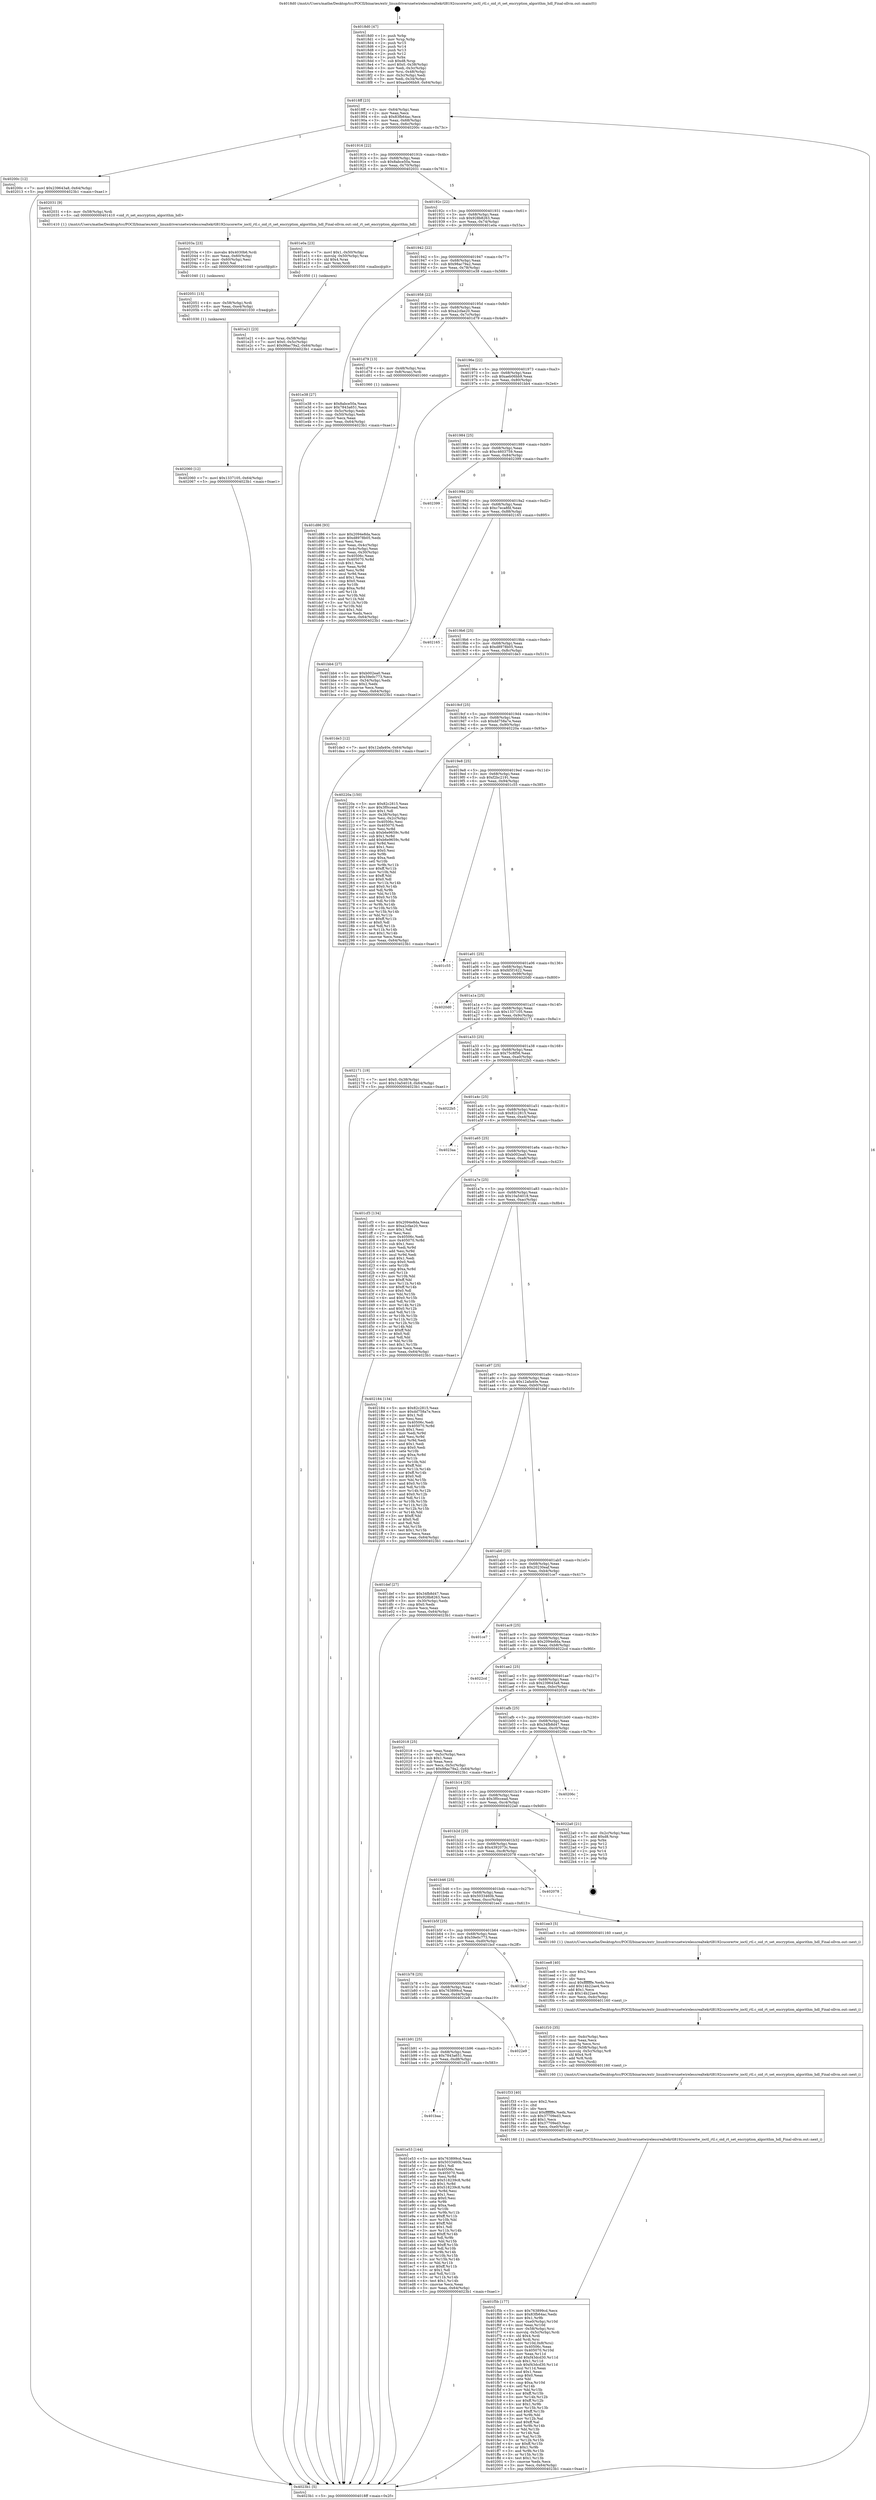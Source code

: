 digraph "0x4018d0" {
  label = "0x4018d0 (/mnt/c/Users/mathe/Desktop/tcc/POCII/binaries/extr_linuxdriversnetwirelessrealtekrtl8192cucorertw_ioctl_rtl.c_oid_rt_set_encryption_algorithm_hdl_Final-ollvm.out::main(0))"
  labelloc = "t"
  node[shape=record]

  Entry [label="",width=0.3,height=0.3,shape=circle,fillcolor=black,style=filled]
  "0x4018ff" [label="{
     0x4018ff [23]\l
     | [instrs]\l
     &nbsp;&nbsp;0x4018ff \<+3\>: mov -0x64(%rbp),%eax\l
     &nbsp;&nbsp;0x401902 \<+2\>: mov %eax,%ecx\l
     &nbsp;&nbsp;0x401904 \<+6\>: sub $0x83fb64ac,%ecx\l
     &nbsp;&nbsp;0x40190a \<+3\>: mov %eax,-0x68(%rbp)\l
     &nbsp;&nbsp;0x40190d \<+3\>: mov %ecx,-0x6c(%rbp)\l
     &nbsp;&nbsp;0x401910 \<+6\>: je 000000000040200c \<main+0x73c\>\l
  }"]
  "0x40200c" [label="{
     0x40200c [12]\l
     | [instrs]\l
     &nbsp;&nbsp;0x40200c \<+7\>: movl $0x239643a8,-0x64(%rbp)\l
     &nbsp;&nbsp;0x402013 \<+5\>: jmp 00000000004023b1 \<main+0xae1\>\l
  }"]
  "0x401916" [label="{
     0x401916 [22]\l
     | [instrs]\l
     &nbsp;&nbsp;0x401916 \<+5\>: jmp 000000000040191b \<main+0x4b\>\l
     &nbsp;&nbsp;0x40191b \<+3\>: mov -0x68(%rbp),%eax\l
     &nbsp;&nbsp;0x40191e \<+5\>: sub $0x8abce50a,%eax\l
     &nbsp;&nbsp;0x401923 \<+3\>: mov %eax,-0x70(%rbp)\l
     &nbsp;&nbsp;0x401926 \<+6\>: je 0000000000402031 \<main+0x761\>\l
  }"]
  Exit [label="",width=0.3,height=0.3,shape=circle,fillcolor=black,style=filled,peripheries=2]
  "0x402031" [label="{
     0x402031 [9]\l
     | [instrs]\l
     &nbsp;&nbsp;0x402031 \<+4\>: mov -0x58(%rbp),%rdi\l
     &nbsp;&nbsp;0x402035 \<+5\>: call 0000000000401410 \<oid_rt_set_encryption_algorithm_hdl\>\l
     | [calls]\l
     &nbsp;&nbsp;0x401410 \{1\} (/mnt/c/Users/mathe/Desktop/tcc/POCII/binaries/extr_linuxdriversnetwirelessrealtekrtl8192cucorertw_ioctl_rtl.c_oid_rt_set_encryption_algorithm_hdl_Final-ollvm.out::oid_rt_set_encryption_algorithm_hdl)\l
  }"]
  "0x40192c" [label="{
     0x40192c [22]\l
     | [instrs]\l
     &nbsp;&nbsp;0x40192c \<+5\>: jmp 0000000000401931 \<main+0x61\>\l
     &nbsp;&nbsp;0x401931 \<+3\>: mov -0x68(%rbp),%eax\l
     &nbsp;&nbsp;0x401934 \<+5\>: sub $0x928b8263,%eax\l
     &nbsp;&nbsp;0x401939 \<+3\>: mov %eax,-0x74(%rbp)\l
     &nbsp;&nbsp;0x40193c \<+6\>: je 0000000000401e0a \<main+0x53a\>\l
  }"]
  "0x402060" [label="{
     0x402060 [12]\l
     | [instrs]\l
     &nbsp;&nbsp;0x402060 \<+7\>: movl $0x1337105,-0x64(%rbp)\l
     &nbsp;&nbsp;0x402067 \<+5\>: jmp 00000000004023b1 \<main+0xae1\>\l
  }"]
  "0x401e0a" [label="{
     0x401e0a [23]\l
     | [instrs]\l
     &nbsp;&nbsp;0x401e0a \<+7\>: movl $0x1,-0x50(%rbp)\l
     &nbsp;&nbsp;0x401e11 \<+4\>: movslq -0x50(%rbp),%rax\l
     &nbsp;&nbsp;0x401e15 \<+4\>: shl $0x4,%rax\l
     &nbsp;&nbsp;0x401e19 \<+3\>: mov %rax,%rdi\l
     &nbsp;&nbsp;0x401e1c \<+5\>: call 0000000000401050 \<malloc@plt\>\l
     | [calls]\l
     &nbsp;&nbsp;0x401050 \{1\} (unknown)\l
  }"]
  "0x401942" [label="{
     0x401942 [22]\l
     | [instrs]\l
     &nbsp;&nbsp;0x401942 \<+5\>: jmp 0000000000401947 \<main+0x77\>\l
     &nbsp;&nbsp;0x401947 \<+3\>: mov -0x68(%rbp),%eax\l
     &nbsp;&nbsp;0x40194a \<+5\>: sub $0x98ac79a2,%eax\l
     &nbsp;&nbsp;0x40194f \<+3\>: mov %eax,-0x78(%rbp)\l
     &nbsp;&nbsp;0x401952 \<+6\>: je 0000000000401e38 \<main+0x568\>\l
  }"]
  "0x402051" [label="{
     0x402051 [15]\l
     | [instrs]\l
     &nbsp;&nbsp;0x402051 \<+4\>: mov -0x58(%rbp),%rdi\l
     &nbsp;&nbsp;0x402055 \<+6\>: mov %eax,-0xe4(%rbp)\l
     &nbsp;&nbsp;0x40205b \<+5\>: call 0000000000401030 \<free@plt\>\l
     | [calls]\l
     &nbsp;&nbsp;0x401030 \{1\} (unknown)\l
  }"]
  "0x401e38" [label="{
     0x401e38 [27]\l
     | [instrs]\l
     &nbsp;&nbsp;0x401e38 \<+5\>: mov $0x8abce50a,%eax\l
     &nbsp;&nbsp;0x401e3d \<+5\>: mov $0x7843a651,%ecx\l
     &nbsp;&nbsp;0x401e42 \<+3\>: mov -0x5c(%rbp),%edx\l
     &nbsp;&nbsp;0x401e45 \<+3\>: cmp -0x50(%rbp),%edx\l
     &nbsp;&nbsp;0x401e48 \<+3\>: cmovl %ecx,%eax\l
     &nbsp;&nbsp;0x401e4b \<+3\>: mov %eax,-0x64(%rbp)\l
     &nbsp;&nbsp;0x401e4e \<+5\>: jmp 00000000004023b1 \<main+0xae1\>\l
  }"]
  "0x401958" [label="{
     0x401958 [22]\l
     | [instrs]\l
     &nbsp;&nbsp;0x401958 \<+5\>: jmp 000000000040195d \<main+0x8d\>\l
     &nbsp;&nbsp;0x40195d \<+3\>: mov -0x68(%rbp),%eax\l
     &nbsp;&nbsp;0x401960 \<+5\>: sub $0xa2cfae20,%eax\l
     &nbsp;&nbsp;0x401965 \<+3\>: mov %eax,-0x7c(%rbp)\l
     &nbsp;&nbsp;0x401968 \<+6\>: je 0000000000401d79 \<main+0x4a9\>\l
  }"]
  "0x40203a" [label="{
     0x40203a [23]\l
     | [instrs]\l
     &nbsp;&nbsp;0x40203a \<+10\>: movabs $0x4030b6,%rdi\l
     &nbsp;&nbsp;0x402044 \<+3\>: mov %eax,-0x60(%rbp)\l
     &nbsp;&nbsp;0x402047 \<+3\>: mov -0x60(%rbp),%esi\l
     &nbsp;&nbsp;0x40204a \<+2\>: mov $0x0,%al\l
     &nbsp;&nbsp;0x40204c \<+5\>: call 0000000000401040 \<printf@plt\>\l
     | [calls]\l
     &nbsp;&nbsp;0x401040 \{1\} (unknown)\l
  }"]
  "0x401d79" [label="{
     0x401d79 [13]\l
     | [instrs]\l
     &nbsp;&nbsp;0x401d79 \<+4\>: mov -0x48(%rbp),%rax\l
     &nbsp;&nbsp;0x401d7d \<+4\>: mov 0x8(%rax),%rdi\l
     &nbsp;&nbsp;0x401d81 \<+5\>: call 0000000000401060 \<atoi@plt\>\l
     | [calls]\l
     &nbsp;&nbsp;0x401060 \{1\} (unknown)\l
  }"]
  "0x40196e" [label="{
     0x40196e [22]\l
     | [instrs]\l
     &nbsp;&nbsp;0x40196e \<+5\>: jmp 0000000000401973 \<main+0xa3\>\l
     &nbsp;&nbsp;0x401973 \<+3\>: mov -0x68(%rbp),%eax\l
     &nbsp;&nbsp;0x401976 \<+5\>: sub $0xaeb06bb9,%eax\l
     &nbsp;&nbsp;0x40197b \<+3\>: mov %eax,-0x80(%rbp)\l
     &nbsp;&nbsp;0x40197e \<+6\>: je 0000000000401bb4 \<main+0x2e4\>\l
  }"]
  "0x401f5b" [label="{
     0x401f5b [177]\l
     | [instrs]\l
     &nbsp;&nbsp;0x401f5b \<+5\>: mov $0x763899cd,%ecx\l
     &nbsp;&nbsp;0x401f60 \<+5\>: mov $0x83fb64ac,%edx\l
     &nbsp;&nbsp;0x401f65 \<+3\>: mov $0x1,%r9b\l
     &nbsp;&nbsp;0x401f68 \<+7\>: mov -0xe0(%rbp),%r10d\l
     &nbsp;&nbsp;0x401f6f \<+4\>: imul %eax,%r10d\l
     &nbsp;&nbsp;0x401f73 \<+4\>: mov -0x58(%rbp),%rsi\l
     &nbsp;&nbsp;0x401f77 \<+4\>: movslq -0x5c(%rbp),%rdi\l
     &nbsp;&nbsp;0x401f7b \<+4\>: shl $0x4,%rdi\l
     &nbsp;&nbsp;0x401f7f \<+3\>: add %rdi,%rsi\l
     &nbsp;&nbsp;0x401f82 \<+4\>: mov %r10d,0x8(%rsi)\l
     &nbsp;&nbsp;0x401f86 \<+7\>: mov 0x40506c,%eax\l
     &nbsp;&nbsp;0x401f8d \<+8\>: mov 0x405070,%r10d\l
     &nbsp;&nbsp;0x401f95 \<+3\>: mov %eax,%r11d\l
     &nbsp;&nbsp;0x401f98 \<+7\>: add $0xf43dcd30,%r11d\l
     &nbsp;&nbsp;0x401f9f \<+4\>: sub $0x1,%r11d\l
     &nbsp;&nbsp;0x401fa3 \<+7\>: sub $0xf43dcd30,%r11d\l
     &nbsp;&nbsp;0x401faa \<+4\>: imul %r11d,%eax\l
     &nbsp;&nbsp;0x401fae \<+3\>: and $0x1,%eax\l
     &nbsp;&nbsp;0x401fb1 \<+3\>: cmp $0x0,%eax\l
     &nbsp;&nbsp;0x401fb4 \<+3\>: sete %bl\l
     &nbsp;&nbsp;0x401fb7 \<+4\>: cmp $0xa,%r10d\l
     &nbsp;&nbsp;0x401fbb \<+4\>: setl %r14b\l
     &nbsp;&nbsp;0x401fbf \<+3\>: mov %bl,%r15b\l
     &nbsp;&nbsp;0x401fc2 \<+4\>: xor $0xff,%r15b\l
     &nbsp;&nbsp;0x401fc6 \<+3\>: mov %r14b,%r12b\l
     &nbsp;&nbsp;0x401fc9 \<+4\>: xor $0xff,%r12b\l
     &nbsp;&nbsp;0x401fcd \<+4\>: xor $0x1,%r9b\l
     &nbsp;&nbsp;0x401fd1 \<+3\>: mov %r15b,%r13b\l
     &nbsp;&nbsp;0x401fd4 \<+4\>: and $0xff,%r13b\l
     &nbsp;&nbsp;0x401fd8 \<+3\>: and %r9b,%bl\l
     &nbsp;&nbsp;0x401fdb \<+3\>: mov %r12b,%al\l
     &nbsp;&nbsp;0x401fde \<+2\>: and $0xff,%al\l
     &nbsp;&nbsp;0x401fe0 \<+3\>: and %r9b,%r14b\l
     &nbsp;&nbsp;0x401fe3 \<+3\>: or %bl,%r13b\l
     &nbsp;&nbsp;0x401fe6 \<+3\>: or %r14b,%al\l
     &nbsp;&nbsp;0x401fe9 \<+3\>: xor %al,%r13b\l
     &nbsp;&nbsp;0x401fec \<+3\>: or %r12b,%r15b\l
     &nbsp;&nbsp;0x401fef \<+4\>: xor $0xff,%r15b\l
     &nbsp;&nbsp;0x401ff3 \<+4\>: or $0x1,%r9b\l
     &nbsp;&nbsp;0x401ff7 \<+3\>: and %r9b,%r15b\l
     &nbsp;&nbsp;0x401ffa \<+3\>: or %r15b,%r13b\l
     &nbsp;&nbsp;0x401ffd \<+4\>: test $0x1,%r13b\l
     &nbsp;&nbsp;0x402001 \<+3\>: cmovne %edx,%ecx\l
     &nbsp;&nbsp;0x402004 \<+3\>: mov %ecx,-0x64(%rbp)\l
     &nbsp;&nbsp;0x402007 \<+5\>: jmp 00000000004023b1 \<main+0xae1\>\l
  }"]
  "0x401bb4" [label="{
     0x401bb4 [27]\l
     | [instrs]\l
     &nbsp;&nbsp;0x401bb4 \<+5\>: mov $0xb002ea0,%eax\l
     &nbsp;&nbsp;0x401bb9 \<+5\>: mov $0x59e0c773,%ecx\l
     &nbsp;&nbsp;0x401bbe \<+3\>: mov -0x34(%rbp),%edx\l
     &nbsp;&nbsp;0x401bc1 \<+3\>: cmp $0x2,%edx\l
     &nbsp;&nbsp;0x401bc4 \<+3\>: cmovne %ecx,%eax\l
     &nbsp;&nbsp;0x401bc7 \<+3\>: mov %eax,-0x64(%rbp)\l
     &nbsp;&nbsp;0x401bca \<+5\>: jmp 00000000004023b1 \<main+0xae1\>\l
  }"]
  "0x401984" [label="{
     0x401984 [25]\l
     | [instrs]\l
     &nbsp;&nbsp;0x401984 \<+5\>: jmp 0000000000401989 \<main+0xb9\>\l
     &nbsp;&nbsp;0x401989 \<+3\>: mov -0x68(%rbp),%eax\l
     &nbsp;&nbsp;0x40198c \<+5\>: sub $0xc4603759,%eax\l
     &nbsp;&nbsp;0x401991 \<+6\>: mov %eax,-0x84(%rbp)\l
     &nbsp;&nbsp;0x401997 \<+6\>: je 0000000000402399 \<main+0xac9\>\l
  }"]
  "0x4023b1" [label="{
     0x4023b1 [5]\l
     | [instrs]\l
     &nbsp;&nbsp;0x4023b1 \<+5\>: jmp 00000000004018ff \<main+0x2f\>\l
  }"]
  "0x4018d0" [label="{
     0x4018d0 [47]\l
     | [instrs]\l
     &nbsp;&nbsp;0x4018d0 \<+1\>: push %rbp\l
     &nbsp;&nbsp;0x4018d1 \<+3\>: mov %rsp,%rbp\l
     &nbsp;&nbsp;0x4018d4 \<+2\>: push %r15\l
     &nbsp;&nbsp;0x4018d6 \<+2\>: push %r14\l
     &nbsp;&nbsp;0x4018d8 \<+2\>: push %r13\l
     &nbsp;&nbsp;0x4018da \<+2\>: push %r12\l
     &nbsp;&nbsp;0x4018dc \<+1\>: push %rbx\l
     &nbsp;&nbsp;0x4018dd \<+7\>: sub $0xd8,%rsp\l
     &nbsp;&nbsp;0x4018e4 \<+7\>: movl $0x0,-0x38(%rbp)\l
     &nbsp;&nbsp;0x4018eb \<+3\>: mov %edi,-0x3c(%rbp)\l
     &nbsp;&nbsp;0x4018ee \<+4\>: mov %rsi,-0x48(%rbp)\l
     &nbsp;&nbsp;0x4018f2 \<+3\>: mov -0x3c(%rbp),%edi\l
     &nbsp;&nbsp;0x4018f5 \<+3\>: mov %edi,-0x34(%rbp)\l
     &nbsp;&nbsp;0x4018f8 \<+7\>: movl $0xaeb06bb9,-0x64(%rbp)\l
  }"]
  "0x401f33" [label="{
     0x401f33 [40]\l
     | [instrs]\l
     &nbsp;&nbsp;0x401f33 \<+5\>: mov $0x2,%ecx\l
     &nbsp;&nbsp;0x401f38 \<+1\>: cltd\l
     &nbsp;&nbsp;0x401f39 \<+2\>: idiv %ecx\l
     &nbsp;&nbsp;0x401f3b \<+6\>: imul $0xfffffffe,%edx,%ecx\l
     &nbsp;&nbsp;0x401f41 \<+6\>: sub $0x37709ed3,%ecx\l
     &nbsp;&nbsp;0x401f47 \<+3\>: add $0x1,%ecx\l
     &nbsp;&nbsp;0x401f4a \<+6\>: add $0x37709ed3,%ecx\l
     &nbsp;&nbsp;0x401f50 \<+6\>: mov %ecx,-0xe0(%rbp)\l
     &nbsp;&nbsp;0x401f56 \<+5\>: call 0000000000401160 \<next_i\>\l
     | [calls]\l
     &nbsp;&nbsp;0x401160 \{1\} (/mnt/c/Users/mathe/Desktop/tcc/POCII/binaries/extr_linuxdriversnetwirelessrealtekrtl8192cucorertw_ioctl_rtl.c_oid_rt_set_encryption_algorithm_hdl_Final-ollvm.out::next_i)\l
  }"]
  "0x402399" [label="{
     0x402399\l
  }", style=dashed]
  "0x40199d" [label="{
     0x40199d [25]\l
     | [instrs]\l
     &nbsp;&nbsp;0x40199d \<+5\>: jmp 00000000004019a2 \<main+0xd2\>\l
     &nbsp;&nbsp;0x4019a2 \<+3\>: mov -0x68(%rbp),%eax\l
     &nbsp;&nbsp;0x4019a5 \<+5\>: sub $0xc7eca8fd,%eax\l
     &nbsp;&nbsp;0x4019aa \<+6\>: mov %eax,-0x88(%rbp)\l
     &nbsp;&nbsp;0x4019b0 \<+6\>: je 0000000000402165 \<main+0x895\>\l
  }"]
  "0x401f10" [label="{
     0x401f10 [35]\l
     | [instrs]\l
     &nbsp;&nbsp;0x401f10 \<+6\>: mov -0xdc(%rbp),%ecx\l
     &nbsp;&nbsp;0x401f16 \<+3\>: imul %eax,%ecx\l
     &nbsp;&nbsp;0x401f19 \<+3\>: movslq %ecx,%rsi\l
     &nbsp;&nbsp;0x401f1c \<+4\>: mov -0x58(%rbp),%rdi\l
     &nbsp;&nbsp;0x401f20 \<+4\>: movslq -0x5c(%rbp),%r8\l
     &nbsp;&nbsp;0x401f24 \<+4\>: shl $0x4,%r8\l
     &nbsp;&nbsp;0x401f28 \<+3\>: add %r8,%rdi\l
     &nbsp;&nbsp;0x401f2b \<+3\>: mov %rsi,(%rdi)\l
     &nbsp;&nbsp;0x401f2e \<+5\>: call 0000000000401160 \<next_i\>\l
     | [calls]\l
     &nbsp;&nbsp;0x401160 \{1\} (/mnt/c/Users/mathe/Desktop/tcc/POCII/binaries/extr_linuxdriversnetwirelessrealtekrtl8192cucorertw_ioctl_rtl.c_oid_rt_set_encryption_algorithm_hdl_Final-ollvm.out::next_i)\l
  }"]
  "0x402165" [label="{
     0x402165\l
  }", style=dashed]
  "0x4019b6" [label="{
     0x4019b6 [25]\l
     | [instrs]\l
     &nbsp;&nbsp;0x4019b6 \<+5\>: jmp 00000000004019bb \<main+0xeb\>\l
     &nbsp;&nbsp;0x4019bb \<+3\>: mov -0x68(%rbp),%eax\l
     &nbsp;&nbsp;0x4019be \<+5\>: sub $0xd8978b05,%eax\l
     &nbsp;&nbsp;0x4019c3 \<+6\>: mov %eax,-0x8c(%rbp)\l
     &nbsp;&nbsp;0x4019c9 \<+6\>: je 0000000000401de3 \<main+0x513\>\l
  }"]
  "0x401ee8" [label="{
     0x401ee8 [40]\l
     | [instrs]\l
     &nbsp;&nbsp;0x401ee8 \<+5\>: mov $0x2,%ecx\l
     &nbsp;&nbsp;0x401eed \<+1\>: cltd\l
     &nbsp;&nbsp;0x401eee \<+2\>: idiv %ecx\l
     &nbsp;&nbsp;0x401ef0 \<+6\>: imul $0xfffffffe,%edx,%ecx\l
     &nbsp;&nbsp;0x401ef6 \<+6\>: add $0x14b22ae4,%ecx\l
     &nbsp;&nbsp;0x401efc \<+3\>: add $0x1,%ecx\l
     &nbsp;&nbsp;0x401eff \<+6\>: sub $0x14b22ae4,%ecx\l
     &nbsp;&nbsp;0x401f05 \<+6\>: mov %ecx,-0xdc(%rbp)\l
     &nbsp;&nbsp;0x401f0b \<+5\>: call 0000000000401160 \<next_i\>\l
     | [calls]\l
     &nbsp;&nbsp;0x401160 \{1\} (/mnt/c/Users/mathe/Desktop/tcc/POCII/binaries/extr_linuxdriversnetwirelessrealtekrtl8192cucorertw_ioctl_rtl.c_oid_rt_set_encryption_algorithm_hdl_Final-ollvm.out::next_i)\l
  }"]
  "0x401de3" [label="{
     0x401de3 [12]\l
     | [instrs]\l
     &nbsp;&nbsp;0x401de3 \<+7\>: movl $0x12afa40e,-0x64(%rbp)\l
     &nbsp;&nbsp;0x401dea \<+5\>: jmp 00000000004023b1 \<main+0xae1\>\l
  }"]
  "0x4019cf" [label="{
     0x4019cf [25]\l
     | [instrs]\l
     &nbsp;&nbsp;0x4019cf \<+5\>: jmp 00000000004019d4 \<main+0x104\>\l
     &nbsp;&nbsp;0x4019d4 \<+3\>: mov -0x68(%rbp),%eax\l
     &nbsp;&nbsp;0x4019d7 \<+5\>: sub $0xdd758a7e,%eax\l
     &nbsp;&nbsp;0x4019dc \<+6\>: mov %eax,-0x90(%rbp)\l
     &nbsp;&nbsp;0x4019e2 \<+6\>: je 000000000040220a \<main+0x93a\>\l
  }"]
  "0x401baa" [label="{
     0x401baa\l
  }", style=dashed]
  "0x40220a" [label="{
     0x40220a [150]\l
     | [instrs]\l
     &nbsp;&nbsp;0x40220a \<+5\>: mov $0x82c2815,%eax\l
     &nbsp;&nbsp;0x40220f \<+5\>: mov $0x3f0ccead,%ecx\l
     &nbsp;&nbsp;0x402214 \<+2\>: mov $0x1,%dl\l
     &nbsp;&nbsp;0x402216 \<+3\>: mov -0x38(%rbp),%esi\l
     &nbsp;&nbsp;0x402219 \<+3\>: mov %esi,-0x2c(%rbp)\l
     &nbsp;&nbsp;0x40221c \<+7\>: mov 0x40506c,%esi\l
     &nbsp;&nbsp;0x402223 \<+7\>: mov 0x405070,%edi\l
     &nbsp;&nbsp;0x40222a \<+3\>: mov %esi,%r8d\l
     &nbsp;&nbsp;0x40222d \<+7\>: sub $0xb6e9659c,%r8d\l
     &nbsp;&nbsp;0x402234 \<+4\>: sub $0x1,%r8d\l
     &nbsp;&nbsp;0x402238 \<+7\>: add $0xb6e9659c,%r8d\l
     &nbsp;&nbsp;0x40223f \<+4\>: imul %r8d,%esi\l
     &nbsp;&nbsp;0x402243 \<+3\>: and $0x1,%esi\l
     &nbsp;&nbsp;0x402246 \<+3\>: cmp $0x0,%esi\l
     &nbsp;&nbsp;0x402249 \<+4\>: sete %r9b\l
     &nbsp;&nbsp;0x40224d \<+3\>: cmp $0xa,%edi\l
     &nbsp;&nbsp;0x402250 \<+4\>: setl %r10b\l
     &nbsp;&nbsp;0x402254 \<+3\>: mov %r9b,%r11b\l
     &nbsp;&nbsp;0x402257 \<+4\>: xor $0xff,%r11b\l
     &nbsp;&nbsp;0x40225b \<+3\>: mov %r10b,%bl\l
     &nbsp;&nbsp;0x40225e \<+3\>: xor $0xff,%bl\l
     &nbsp;&nbsp;0x402261 \<+3\>: xor $0x0,%dl\l
     &nbsp;&nbsp;0x402264 \<+3\>: mov %r11b,%r14b\l
     &nbsp;&nbsp;0x402267 \<+4\>: and $0x0,%r14b\l
     &nbsp;&nbsp;0x40226b \<+3\>: and %dl,%r9b\l
     &nbsp;&nbsp;0x40226e \<+3\>: mov %bl,%r15b\l
     &nbsp;&nbsp;0x402271 \<+4\>: and $0x0,%r15b\l
     &nbsp;&nbsp;0x402275 \<+3\>: and %dl,%r10b\l
     &nbsp;&nbsp;0x402278 \<+3\>: or %r9b,%r14b\l
     &nbsp;&nbsp;0x40227b \<+3\>: or %r10b,%r15b\l
     &nbsp;&nbsp;0x40227e \<+3\>: xor %r15b,%r14b\l
     &nbsp;&nbsp;0x402281 \<+3\>: or %bl,%r11b\l
     &nbsp;&nbsp;0x402284 \<+4\>: xor $0xff,%r11b\l
     &nbsp;&nbsp;0x402288 \<+3\>: or $0x0,%dl\l
     &nbsp;&nbsp;0x40228b \<+3\>: and %dl,%r11b\l
     &nbsp;&nbsp;0x40228e \<+3\>: or %r11b,%r14b\l
     &nbsp;&nbsp;0x402291 \<+4\>: test $0x1,%r14b\l
     &nbsp;&nbsp;0x402295 \<+3\>: cmovne %ecx,%eax\l
     &nbsp;&nbsp;0x402298 \<+3\>: mov %eax,-0x64(%rbp)\l
     &nbsp;&nbsp;0x40229b \<+5\>: jmp 00000000004023b1 \<main+0xae1\>\l
  }"]
  "0x4019e8" [label="{
     0x4019e8 [25]\l
     | [instrs]\l
     &nbsp;&nbsp;0x4019e8 \<+5\>: jmp 00000000004019ed \<main+0x11d\>\l
     &nbsp;&nbsp;0x4019ed \<+3\>: mov -0x68(%rbp),%eax\l
     &nbsp;&nbsp;0x4019f0 \<+5\>: sub $0xf2bc2191,%eax\l
     &nbsp;&nbsp;0x4019f5 \<+6\>: mov %eax,-0x94(%rbp)\l
     &nbsp;&nbsp;0x4019fb \<+6\>: je 0000000000401c55 \<main+0x385\>\l
  }"]
  "0x401e53" [label="{
     0x401e53 [144]\l
     | [instrs]\l
     &nbsp;&nbsp;0x401e53 \<+5\>: mov $0x763899cd,%eax\l
     &nbsp;&nbsp;0x401e58 \<+5\>: mov $0x5033460b,%ecx\l
     &nbsp;&nbsp;0x401e5d \<+2\>: mov $0x1,%dl\l
     &nbsp;&nbsp;0x401e5f \<+7\>: mov 0x40506c,%esi\l
     &nbsp;&nbsp;0x401e66 \<+7\>: mov 0x405070,%edi\l
     &nbsp;&nbsp;0x401e6d \<+3\>: mov %esi,%r8d\l
     &nbsp;&nbsp;0x401e70 \<+7\>: add $0x518239c8,%r8d\l
     &nbsp;&nbsp;0x401e77 \<+4\>: sub $0x1,%r8d\l
     &nbsp;&nbsp;0x401e7b \<+7\>: sub $0x518239c8,%r8d\l
     &nbsp;&nbsp;0x401e82 \<+4\>: imul %r8d,%esi\l
     &nbsp;&nbsp;0x401e86 \<+3\>: and $0x1,%esi\l
     &nbsp;&nbsp;0x401e89 \<+3\>: cmp $0x0,%esi\l
     &nbsp;&nbsp;0x401e8c \<+4\>: sete %r9b\l
     &nbsp;&nbsp;0x401e90 \<+3\>: cmp $0xa,%edi\l
     &nbsp;&nbsp;0x401e93 \<+4\>: setl %r10b\l
     &nbsp;&nbsp;0x401e97 \<+3\>: mov %r9b,%r11b\l
     &nbsp;&nbsp;0x401e9a \<+4\>: xor $0xff,%r11b\l
     &nbsp;&nbsp;0x401e9e \<+3\>: mov %r10b,%bl\l
     &nbsp;&nbsp;0x401ea1 \<+3\>: xor $0xff,%bl\l
     &nbsp;&nbsp;0x401ea4 \<+3\>: xor $0x1,%dl\l
     &nbsp;&nbsp;0x401ea7 \<+3\>: mov %r11b,%r14b\l
     &nbsp;&nbsp;0x401eaa \<+4\>: and $0xff,%r14b\l
     &nbsp;&nbsp;0x401eae \<+3\>: and %dl,%r9b\l
     &nbsp;&nbsp;0x401eb1 \<+3\>: mov %bl,%r15b\l
     &nbsp;&nbsp;0x401eb4 \<+4\>: and $0xff,%r15b\l
     &nbsp;&nbsp;0x401eb8 \<+3\>: and %dl,%r10b\l
     &nbsp;&nbsp;0x401ebb \<+3\>: or %r9b,%r14b\l
     &nbsp;&nbsp;0x401ebe \<+3\>: or %r10b,%r15b\l
     &nbsp;&nbsp;0x401ec1 \<+3\>: xor %r15b,%r14b\l
     &nbsp;&nbsp;0x401ec4 \<+3\>: or %bl,%r11b\l
     &nbsp;&nbsp;0x401ec7 \<+4\>: xor $0xff,%r11b\l
     &nbsp;&nbsp;0x401ecb \<+3\>: or $0x1,%dl\l
     &nbsp;&nbsp;0x401ece \<+3\>: and %dl,%r11b\l
     &nbsp;&nbsp;0x401ed1 \<+3\>: or %r11b,%r14b\l
     &nbsp;&nbsp;0x401ed4 \<+4\>: test $0x1,%r14b\l
     &nbsp;&nbsp;0x401ed8 \<+3\>: cmovne %ecx,%eax\l
     &nbsp;&nbsp;0x401edb \<+3\>: mov %eax,-0x64(%rbp)\l
     &nbsp;&nbsp;0x401ede \<+5\>: jmp 00000000004023b1 \<main+0xae1\>\l
  }"]
  "0x401c55" [label="{
     0x401c55\l
  }", style=dashed]
  "0x401a01" [label="{
     0x401a01 [25]\l
     | [instrs]\l
     &nbsp;&nbsp;0x401a01 \<+5\>: jmp 0000000000401a06 \<main+0x136\>\l
     &nbsp;&nbsp;0x401a06 \<+3\>: mov -0x68(%rbp),%eax\l
     &nbsp;&nbsp;0x401a09 \<+5\>: sub $0xfd5f1622,%eax\l
     &nbsp;&nbsp;0x401a0e \<+6\>: mov %eax,-0x98(%rbp)\l
     &nbsp;&nbsp;0x401a14 \<+6\>: je 00000000004020d0 \<main+0x800\>\l
  }"]
  "0x401b91" [label="{
     0x401b91 [25]\l
     | [instrs]\l
     &nbsp;&nbsp;0x401b91 \<+5\>: jmp 0000000000401b96 \<main+0x2c6\>\l
     &nbsp;&nbsp;0x401b96 \<+3\>: mov -0x68(%rbp),%eax\l
     &nbsp;&nbsp;0x401b99 \<+5\>: sub $0x7843a651,%eax\l
     &nbsp;&nbsp;0x401b9e \<+6\>: mov %eax,-0xd8(%rbp)\l
     &nbsp;&nbsp;0x401ba4 \<+6\>: je 0000000000401e53 \<main+0x583\>\l
  }"]
  "0x4020d0" [label="{
     0x4020d0\l
  }", style=dashed]
  "0x401a1a" [label="{
     0x401a1a [25]\l
     | [instrs]\l
     &nbsp;&nbsp;0x401a1a \<+5\>: jmp 0000000000401a1f \<main+0x14f\>\l
     &nbsp;&nbsp;0x401a1f \<+3\>: mov -0x68(%rbp),%eax\l
     &nbsp;&nbsp;0x401a22 \<+5\>: sub $0x1337105,%eax\l
     &nbsp;&nbsp;0x401a27 \<+6\>: mov %eax,-0x9c(%rbp)\l
     &nbsp;&nbsp;0x401a2d \<+6\>: je 0000000000402171 \<main+0x8a1\>\l
  }"]
  "0x4022e9" [label="{
     0x4022e9\l
  }", style=dashed]
  "0x402171" [label="{
     0x402171 [19]\l
     | [instrs]\l
     &nbsp;&nbsp;0x402171 \<+7\>: movl $0x0,-0x38(%rbp)\l
     &nbsp;&nbsp;0x402178 \<+7\>: movl $0x10a54018,-0x64(%rbp)\l
     &nbsp;&nbsp;0x40217f \<+5\>: jmp 00000000004023b1 \<main+0xae1\>\l
  }"]
  "0x401a33" [label="{
     0x401a33 [25]\l
     | [instrs]\l
     &nbsp;&nbsp;0x401a33 \<+5\>: jmp 0000000000401a38 \<main+0x168\>\l
     &nbsp;&nbsp;0x401a38 \<+3\>: mov -0x68(%rbp),%eax\l
     &nbsp;&nbsp;0x401a3b \<+5\>: sub $0x75c8f56,%eax\l
     &nbsp;&nbsp;0x401a40 \<+6\>: mov %eax,-0xa0(%rbp)\l
     &nbsp;&nbsp;0x401a46 \<+6\>: je 00000000004022b5 \<main+0x9e5\>\l
  }"]
  "0x401b78" [label="{
     0x401b78 [25]\l
     | [instrs]\l
     &nbsp;&nbsp;0x401b78 \<+5\>: jmp 0000000000401b7d \<main+0x2ad\>\l
     &nbsp;&nbsp;0x401b7d \<+3\>: mov -0x68(%rbp),%eax\l
     &nbsp;&nbsp;0x401b80 \<+5\>: sub $0x763899cd,%eax\l
     &nbsp;&nbsp;0x401b85 \<+6\>: mov %eax,-0xd4(%rbp)\l
     &nbsp;&nbsp;0x401b8b \<+6\>: je 00000000004022e9 \<main+0xa19\>\l
  }"]
  "0x4022b5" [label="{
     0x4022b5\l
  }", style=dashed]
  "0x401a4c" [label="{
     0x401a4c [25]\l
     | [instrs]\l
     &nbsp;&nbsp;0x401a4c \<+5\>: jmp 0000000000401a51 \<main+0x181\>\l
     &nbsp;&nbsp;0x401a51 \<+3\>: mov -0x68(%rbp),%eax\l
     &nbsp;&nbsp;0x401a54 \<+5\>: sub $0x82c2815,%eax\l
     &nbsp;&nbsp;0x401a59 \<+6\>: mov %eax,-0xa4(%rbp)\l
     &nbsp;&nbsp;0x401a5f \<+6\>: je 00000000004023aa \<main+0xada\>\l
  }"]
  "0x401bcf" [label="{
     0x401bcf\l
  }", style=dashed]
  "0x4023aa" [label="{
     0x4023aa\l
  }", style=dashed]
  "0x401a65" [label="{
     0x401a65 [25]\l
     | [instrs]\l
     &nbsp;&nbsp;0x401a65 \<+5\>: jmp 0000000000401a6a \<main+0x19a\>\l
     &nbsp;&nbsp;0x401a6a \<+3\>: mov -0x68(%rbp),%eax\l
     &nbsp;&nbsp;0x401a6d \<+5\>: sub $0xb002ea0,%eax\l
     &nbsp;&nbsp;0x401a72 \<+6\>: mov %eax,-0xa8(%rbp)\l
     &nbsp;&nbsp;0x401a78 \<+6\>: je 0000000000401cf3 \<main+0x423\>\l
  }"]
  "0x401b5f" [label="{
     0x401b5f [25]\l
     | [instrs]\l
     &nbsp;&nbsp;0x401b5f \<+5\>: jmp 0000000000401b64 \<main+0x294\>\l
     &nbsp;&nbsp;0x401b64 \<+3\>: mov -0x68(%rbp),%eax\l
     &nbsp;&nbsp;0x401b67 \<+5\>: sub $0x59e0c773,%eax\l
     &nbsp;&nbsp;0x401b6c \<+6\>: mov %eax,-0xd0(%rbp)\l
     &nbsp;&nbsp;0x401b72 \<+6\>: je 0000000000401bcf \<main+0x2ff\>\l
  }"]
  "0x401cf3" [label="{
     0x401cf3 [134]\l
     | [instrs]\l
     &nbsp;&nbsp;0x401cf3 \<+5\>: mov $0x2094e8da,%eax\l
     &nbsp;&nbsp;0x401cf8 \<+5\>: mov $0xa2cfae20,%ecx\l
     &nbsp;&nbsp;0x401cfd \<+2\>: mov $0x1,%dl\l
     &nbsp;&nbsp;0x401cff \<+2\>: xor %esi,%esi\l
     &nbsp;&nbsp;0x401d01 \<+7\>: mov 0x40506c,%edi\l
     &nbsp;&nbsp;0x401d08 \<+8\>: mov 0x405070,%r8d\l
     &nbsp;&nbsp;0x401d10 \<+3\>: sub $0x1,%esi\l
     &nbsp;&nbsp;0x401d13 \<+3\>: mov %edi,%r9d\l
     &nbsp;&nbsp;0x401d16 \<+3\>: add %esi,%r9d\l
     &nbsp;&nbsp;0x401d19 \<+4\>: imul %r9d,%edi\l
     &nbsp;&nbsp;0x401d1d \<+3\>: and $0x1,%edi\l
     &nbsp;&nbsp;0x401d20 \<+3\>: cmp $0x0,%edi\l
     &nbsp;&nbsp;0x401d23 \<+4\>: sete %r10b\l
     &nbsp;&nbsp;0x401d27 \<+4\>: cmp $0xa,%r8d\l
     &nbsp;&nbsp;0x401d2b \<+4\>: setl %r11b\l
     &nbsp;&nbsp;0x401d2f \<+3\>: mov %r10b,%bl\l
     &nbsp;&nbsp;0x401d32 \<+3\>: xor $0xff,%bl\l
     &nbsp;&nbsp;0x401d35 \<+3\>: mov %r11b,%r14b\l
     &nbsp;&nbsp;0x401d38 \<+4\>: xor $0xff,%r14b\l
     &nbsp;&nbsp;0x401d3c \<+3\>: xor $0x0,%dl\l
     &nbsp;&nbsp;0x401d3f \<+3\>: mov %bl,%r15b\l
     &nbsp;&nbsp;0x401d42 \<+4\>: and $0x0,%r15b\l
     &nbsp;&nbsp;0x401d46 \<+3\>: and %dl,%r10b\l
     &nbsp;&nbsp;0x401d49 \<+3\>: mov %r14b,%r12b\l
     &nbsp;&nbsp;0x401d4c \<+4\>: and $0x0,%r12b\l
     &nbsp;&nbsp;0x401d50 \<+3\>: and %dl,%r11b\l
     &nbsp;&nbsp;0x401d53 \<+3\>: or %r10b,%r15b\l
     &nbsp;&nbsp;0x401d56 \<+3\>: or %r11b,%r12b\l
     &nbsp;&nbsp;0x401d59 \<+3\>: xor %r12b,%r15b\l
     &nbsp;&nbsp;0x401d5c \<+3\>: or %r14b,%bl\l
     &nbsp;&nbsp;0x401d5f \<+3\>: xor $0xff,%bl\l
     &nbsp;&nbsp;0x401d62 \<+3\>: or $0x0,%dl\l
     &nbsp;&nbsp;0x401d65 \<+2\>: and %dl,%bl\l
     &nbsp;&nbsp;0x401d67 \<+3\>: or %bl,%r15b\l
     &nbsp;&nbsp;0x401d6a \<+4\>: test $0x1,%r15b\l
     &nbsp;&nbsp;0x401d6e \<+3\>: cmovne %ecx,%eax\l
     &nbsp;&nbsp;0x401d71 \<+3\>: mov %eax,-0x64(%rbp)\l
     &nbsp;&nbsp;0x401d74 \<+5\>: jmp 00000000004023b1 \<main+0xae1\>\l
  }"]
  "0x401a7e" [label="{
     0x401a7e [25]\l
     | [instrs]\l
     &nbsp;&nbsp;0x401a7e \<+5\>: jmp 0000000000401a83 \<main+0x1b3\>\l
     &nbsp;&nbsp;0x401a83 \<+3\>: mov -0x68(%rbp),%eax\l
     &nbsp;&nbsp;0x401a86 \<+5\>: sub $0x10a54018,%eax\l
     &nbsp;&nbsp;0x401a8b \<+6\>: mov %eax,-0xac(%rbp)\l
     &nbsp;&nbsp;0x401a91 \<+6\>: je 0000000000402184 \<main+0x8b4\>\l
  }"]
  "0x401d86" [label="{
     0x401d86 [93]\l
     | [instrs]\l
     &nbsp;&nbsp;0x401d86 \<+5\>: mov $0x2094e8da,%ecx\l
     &nbsp;&nbsp;0x401d8b \<+5\>: mov $0xd8978b05,%edx\l
     &nbsp;&nbsp;0x401d90 \<+2\>: xor %esi,%esi\l
     &nbsp;&nbsp;0x401d92 \<+3\>: mov %eax,-0x4c(%rbp)\l
     &nbsp;&nbsp;0x401d95 \<+3\>: mov -0x4c(%rbp),%eax\l
     &nbsp;&nbsp;0x401d98 \<+3\>: mov %eax,-0x30(%rbp)\l
     &nbsp;&nbsp;0x401d9b \<+7\>: mov 0x40506c,%eax\l
     &nbsp;&nbsp;0x401da2 \<+8\>: mov 0x405070,%r8d\l
     &nbsp;&nbsp;0x401daa \<+3\>: sub $0x1,%esi\l
     &nbsp;&nbsp;0x401dad \<+3\>: mov %eax,%r9d\l
     &nbsp;&nbsp;0x401db0 \<+3\>: add %esi,%r9d\l
     &nbsp;&nbsp;0x401db3 \<+4\>: imul %r9d,%eax\l
     &nbsp;&nbsp;0x401db7 \<+3\>: and $0x1,%eax\l
     &nbsp;&nbsp;0x401dba \<+3\>: cmp $0x0,%eax\l
     &nbsp;&nbsp;0x401dbd \<+4\>: sete %r10b\l
     &nbsp;&nbsp;0x401dc1 \<+4\>: cmp $0xa,%r8d\l
     &nbsp;&nbsp;0x401dc5 \<+4\>: setl %r11b\l
     &nbsp;&nbsp;0x401dc9 \<+3\>: mov %r10b,%bl\l
     &nbsp;&nbsp;0x401dcc \<+3\>: and %r11b,%bl\l
     &nbsp;&nbsp;0x401dcf \<+3\>: xor %r11b,%r10b\l
     &nbsp;&nbsp;0x401dd2 \<+3\>: or %r10b,%bl\l
     &nbsp;&nbsp;0x401dd5 \<+3\>: test $0x1,%bl\l
     &nbsp;&nbsp;0x401dd8 \<+3\>: cmovne %edx,%ecx\l
     &nbsp;&nbsp;0x401ddb \<+3\>: mov %ecx,-0x64(%rbp)\l
     &nbsp;&nbsp;0x401dde \<+5\>: jmp 00000000004023b1 \<main+0xae1\>\l
  }"]
  "0x401ee3" [label="{
     0x401ee3 [5]\l
     | [instrs]\l
     &nbsp;&nbsp;0x401ee3 \<+5\>: call 0000000000401160 \<next_i\>\l
     | [calls]\l
     &nbsp;&nbsp;0x401160 \{1\} (/mnt/c/Users/mathe/Desktop/tcc/POCII/binaries/extr_linuxdriversnetwirelessrealtekrtl8192cucorertw_ioctl_rtl.c_oid_rt_set_encryption_algorithm_hdl_Final-ollvm.out::next_i)\l
  }"]
  "0x402184" [label="{
     0x402184 [134]\l
     | [instrs]\l
     &nbsp;&nbsp;0x402184 \<+5\>: mov $0x82c2815,%eax\l
     &nbsp;&nbsp;0x402189 \<+5\>: mov $0xdd758a7e,%ecx\l
     &nbsp;&nbsp;0x40218e \<+2\>: mov $0x1,%dl\l
     &nbsp;&nbsp;0x402190 \<+2\>: xor %esi,%esi\l
     &nbsp;&nbsp;0x402192 \<+7\>: mov 0x40506c,%edi\l
     &nbsp;&nbsp;0x402199 \<+8\>: mov 0x405070,%r8d\l
     &nbsp;&nbsp;0x4021a1 \<+3\>: sub $0x1,%esi\l
     &nbsp;&nbsp;0x4021a4 \<+3\>: mov %edi,%r9d\l
     &nbsp;&nbsp;0x4021a7 \<+3\>: add %esi,%r9d\l
     &nbsp;&nbsp;0x4021aa \<+4\>: imul %r9d,%edi\l
     &nbsp;&nbsp;0x4021ae \<+3\>: and $0x1,%edi\l
     &nbsp;&nbsp;0x4021b1 \<+3\>: cmp $0x0,%edi\l
     &nbsp;&nbsp;0x4021b4 \<+4\>: sete %r10b\l
     &nbsp;&nbsp;0x4021b8 \<+4\>: cmp $0xa,%r8d\l
     &nbsp;&nbsp;0x4021bc \<+4\>: setl %r11b\l
     &nbsp;&nbsp;0x4021c0 \<+3\>: mov %r10b,%bl\l
     &nbsp;&nbsp;0x4021c3 \<+3\>: xor $0xff,%bl\l
     &nbsp;&nbsp;0x4021c6 \<+3\>: mov %r11b,%r14b\l
     &nbsp;&nbsp;0x4021c9 \<+4\>: xor $0xff,%r14b\l
     &nbsp;&nbsp;0x4021cd \<+3\>: xor $0x0,%dl\l
     &nbsp;&nbsp;0x4021d0 \<+3\>: mov %bl,%r15b\l
     &nbsp;&nbsp;0x4021d3 \<+4\>: and $0x0,%r15b\l
     &nbsp;&nbsp;0x4021d7 \<+3\>: and %dl,%r10b\l
     &nbsp;&nbsp;0x4021da \<+3\>: mov %r14b,%r12b\l
     &nbsp;&nbsp;0x4021dd \<+4\>: and $0x0,%r12b\l
     &nbsp;&nbsp;0x4021e1 \<+3\>: and %dl,%r11b\l
     &nbsp;&nbsp;0x4021e4 \<+3\>: or %r10b,%r15b\l
     &nbsp;&nbsp;0x4021e7 \<+3\>: or %r11b,%r12b\l
     &nbsp;&nbsp;0x4021ea \<+3\>: xor %r12b,%r15b\l
     &nbsp;&nbsp;0x4021ed \<+3\>: or %r14b,%bl\l
     &nbsp;&nbsp;0x4021f0 \<+3\>: xor $0xff,%bl\l
     &nbsp;&nbsp;0x4021f3 \<+3\>: or $0x0,%dl\l
     &nbsp;&nbsp;0x4021f6 \<+2\>: and %dl,%bl\l
     &nbsp;&nbsp;0x4021f8 \<+3\>: or %bl,%r15b\l
     &nbsp;&nbsp;0x4021fb \<+4\>: test $0x1,%r15b\l
     &nbsp;&nbsp;0x4021ff \<+3\>: cmovne %ecx,%eax\l
     &nbsp;&nbsp;0x402202 \<+3\>: mov %eax,-0x64(%rbp)\l
     &nbsp;&nbsp;0x402205 \<+5\>: jmp 00000000004023b1 \<main+0xae1\>\l
  }"]
  "0x401a97" [label="{
     0x401a97 [25]\l
     | [instrs]\l
     &nbsp;&nbsp;0x401a97 \<+5\>: jmp 0000000000401a9c \<main+0x1cc\>\l
     &nbsp;&nbsp;0x401a9c \<+3\>: mov -0x68(%rbp),%eax\l
     &nbsp;&nbsp;0x401a9f \<+5\>: sub $0x12afa40e,%eax\l
     &nbsp;&nbsp;0x401aa4 \<+6\>: mov %eax,-0xb0(%rbp)\l
     &nbsp;&nbsp;0x401aaa \<+6\>: je 0000000000401def \<main+0x51f\>\l
  }"]
  "0x401b46" [label="{
     0x401b46 [25]\l
     | [instrs]\l
     &nbsp;&nbsp;0x401b46 \<+5\>: jmp 0000000000401b4b \<main+0x27b\>\l
     &nbsp;&nbsp;0x401b4b \<+3\>: mov -0x68(%rbp),%eax\l
     &nbsp;&nbsp;0x401b4e \<+5\>: sub $0x5033460b,%eax\l
     &nbsp;&nbsp;0x401b53 \<+6\>: mov %eax,-0xcc(%rbp)\l
     &nbsp;&nbsp;0x401b59 \<+6\>: je 0000000000401ee3 \<main+0x613\>\l
  }"]
  "0x401def" [label="{
     0x401def [27]\l
     | [instrs]\l
     &nbsp;&nbsp;0x401def \<+5\>: mov $0x34fb8d47,%eax\l
     &nbsp;&nbsp;0x401df4 \<+5\>: mov $0x928b8263,%ecx\l
     &nbsp;&nbsp;0x401df9 \<+3\>: mov -0x30(%rbp),%edx\l
     &nbsp;&nbsp;0x401dfc \<+3\>: cmp $0x0,%edx\l
     &nbsp;&nbsp;0x401dff \<+3\>: cmove %ecx,%eax\l
     &nbsp;&nbsp;0x401e02 \<+3\>: mov %eax,-0x64(%rbp)\l
     &nbsp;&nbsp;0x401e05 \<+5\>: jmp 00000000004023b1 \<main+0xae1\>\l
  }"]
  "0x401ab0" [label="{
     0x401ab0 [25]\l
     | [instrs]\l
     &nbsp;&nbsp;0x401ab0 \<+5\>: jmp 0000000000401ab5 \<main+0x1e5\>\l
     &nbsp;&nbsp;0x401ab5 \<+3\>: mov -0x68(%rbp),%eax\l
     &nbsp;&nbsp;0x401ab8 \<+5\>: sub $0x20230eaf,%eax\l
     &nbsp;&nbsp;0x401abd \<+6\>: mov %eax,-0xb4(%rbp)\l
     &nbsp;&nbsp;0x401ac3 \<+6\>: je 0000000000401ce7 \<main+0x417\>\l
  }"]
  "0x401e21" [label="{
     0x401e21 [23]\l
     | [instrs]\l
     &nbsp;&nbsp;0x401e21 \<+4\>: mov %rax,-0x58(%rbp)\l
     &nbsp;&nbsp;0x401e25 \<+7\>: movl $0x0,-0x5c(%rbp)\l
     &nbsp;&nbsp;0x401e2c \<+7\>: movl $0x98ac79a2,-0x64(%rbp)\l
     &nbsp;&nbsp;0x401e33 \<+5\>: jmp 00000000004023b1 \<main+0xae1\>\l
  }"]
  "0x402078" [label="{
     0x402078\l
  }", style=dashed]
  "0x401ce7" [label="{
     0x401ce7\l
  }", style=dashed]
  "0x401ac9" [label="{
     0x401ac9 [25]\l
     | [instrs]\l
     &nbsp;&nbsp;0x401ac9 \<+5\>: jmp 0000000000401ace \<main+0x1fe\>\l
     &nbsp;&nbsp;0x401ace \<+3\>: mov -0x68(%rbp),%eax\l
     &nbsp;&nbsp;0x401ad1 \<+5\>: sub $0x2094e8da,%eax\l
     &nbsp;&nbsp;0x401ad6 \<+6\>: mov %eax,-0xb8(%rbp)\l
     &nbsp;&nbsp;0x401adc \<+6\>: je 00000000004022cd \<main+0x9fd\>\l
  }"]
  "0x401b2d" [label="{
     0x401b2d [25]\l
     | [instrs]\l
     &nbsp;&nbsp;0x401b2d \<+5\>: jmp 0000000000401b32 \<main+0x262\>\l
     &nbsp;&nbsp;0x401b32 \<+3\>: mov -0x68(%rbp),%eax\l
     &nbsp;&nbsp;0x401b35 \<+5\>: sub $0x4392073c,%eax\l
     &nbsp;&nbsp;0x401b3a \<+6\>: mov %eax,-0xc8(%rbp)\l
     &nbsp;&nbsp;0x401b40 \<+6\>: je 0000000000402078 \<main+0x7a8\>\l
  }"]
  "0x4022cd" [label="{
     0x4022cd\l
  }", style=dashed]
  "0x401ae2" [label="{
     0x401ae2 [25]\l
     | [instrs]\l
     &nbsp;&nbsp;0x401ae2 \<+5\>: jmp 0000000000401ae7 \<main+0x217\>\l
     &nbsp;&nbsp;0x401ae7 \<+3\>: mov -0x68(%rbp),%eax\l
     &nbsp;&nbsp;0x401aea \<+5\>: sub $0x239643a8,%eax\l
     &nbsp;&nbsp;0x401aef \<+6\>: mov %eax,-0xbc(%rbp)\l
     &nbsp;&nbsp;0x401af5 \<+6\>: je 0000000000402018 \<main+0x748\>\l
  }"]
  "0x4022a0" [label="{
     0x4022a0 [21]\l
     | [instrs]\l
     &nbsp;&nbsp;0x4022a0 \<+3\>: mov -0x2c(%rbp),%eax\l
     &nbsp;&nbsp;0x4022a3 \<+7\>: add $0xd8,%rsp\l
     &nbsp;&nbsp;0x4022aa \<+1\>: pop %rbx\l
     &nbsp;&nbsp;0x4022ab \<+2\>: pop %r12\l
     &nbsp;&nbsp;0x4022ad \<+2\>: pop %r13\l
     &nbsp;&nbsp;0x4022af \<+2\>: pop %r14\l
     &nbsp;&nbsp;0x4022b1 \<+2\>: pop %r15\l
     &nbsp;&nbsp;0x4022b3 \<+1\>: pop %rbp\l
     &nbsp;&nbsp;0x4022b4 \<+1\>: ret\l
  }"]
  "0x402018" [label="{
     0x402018 [25]\l
     | [instrs]\l
     &nbsp;&nbsp;0x402018 \<+2\>: xor %eax,%eax\l
     &nbsp;&nbsp;0x40201a \<+3\>: mov -0x5c(%rbp),%ecx\l
     &nbsp;&nbsp;0x40201d \<+3\>: sub $0x1,%eax\l
     &nbsp;&nbsp;0x402020 \<+2\>: sub %eax,%ecx\l
     &nbsp;&nbsp;0x402022 \<+3\>: mov %ecx,-0x5c(%rbp)\l
     &nbsp;&nbsp;0x402025 \<+7\>: movl $0x98ac79a2,-0x64(%rbp)\l
     &nbsp;&nbsp;0x40202c \<+5\>: jmp 00000000004023b1 \<main+0xae1\>\l
  }"]
  "0x401afb" [label="{
     0x401afb [25]\l
     | [instrs]\l
     &nbsp;&nbsp;0x401afb \<+5\>: jmp 0000000000401b00 \<main+0x230\>\l
     &nbsp;&nbsp;0x401b00 \<+3\>: mov -0x68(%rbp),%eax\l
     &nbsp;&nbsp;0x401b03 \<+5\>: sub $0x34fb8d47,%eax\l
     &nbsp;&nbsp;0x401b08 \<+6\>: mov %eax,-0xc0(%rbp)\l
     &nbsp;&nbsp;0x401b0e \<+6\>: je 000000000040206c \<main+0x79c\>\l
  }"]
  "0x401b14" [label="{
     0x401b14 [25]\l
     | [instrs]\l
     &nbsp;&nbsp;0x401b14 \<+5\>: jmp 0000000000401b19 \<main+0x249\>\l
     &nbsp;&nbsp;0x401b19 \<+3\>: mov -0x68(%rbp),%eax\l
     &nbsp;&nbsp;0x401b1c \<+5\>: sub $0x3f0ccead,%eax\l
     &nbsp;&nbsp;0x401b21 \<+6\>: mov %eax,-0xc4(%rbp)\l
     &nbsp;&nbsp;0x401b27 \<+6\>: je 00000000004022a0 \<main+0x9d0\>\l
  }"]
  "0x40206c" [label="{
     0x40206c\l
  }", style=dashed]
  Entry -> "0x4018d0" [label=" 1"]
  "0x4018ff" -> "0x40200c" [label=" 1"]
  "0x4018ff" -> "0x401916" [label=" 16"]
  "0x4022a0" -> Exit [label=" 1"]
  "0x401916" -> "0x402031" [label=" 1"]
  "0x401916" -> "0x40192c" [label=" 15"]
  "0x40220a" -> "0x4023b1" [label=" 1"]
  "0x40192c" -> "0x401e0a" [label=" 1"]
  "0x40192c" -> "0x401942" [label=" 14"]
  "0x402184" -> "0x4023b1" [label=" 1"]
  "0x401942" -> "0x401e38" [label=" 2"]
  "0x401942" -> "0x401958" [label=" 12"]
  "0x402171" -> "0x4023b1" [label=" 1"]
  "0x401958" -> "0x401d79" [label=" 1"]
  "0x401958" -> "0x40196e" [label=" 11"]
  "0x402060" -> "0x4023b1" [label=" 1"]
  "0x40196e" -> "0x401bb4" [label=" 1"]
  "0x40196e" -> "0x401984" [label=" 10"]
  "0x401bb4" -> "0x4023b1" [label=" 1"]
  "0x4018d0" -> "0x4018ff" [label=" 1"]
  "0x4023b1" -> "0x4018ff" [label=" 16"]
  "0x402051" -> "0x402060" [label=" 1"]
  "0x401984" -> "0x402399" [label=" 0"]
  "0x401984" -> "0x40199d" [label=" 10"]
  "0x40203a" -> "0x402051" [label=" 1"]
  "0x40199d" -> "0x402165" [label=" 0"]
  "0x40199d" -> "0x4019b6" [label=" 10"]
  "0x402031" -> "0x40203a" [label=" 1"]
  "0x4019b6" -> "0x401de3" [label=" 1"]
  "0x4019b6" -> "0x4019cf" [label=" 9"]
  "0x402018" -> "0x4023b1" [label=" 1"]
  "0x4019cf" -> "0x40220a" [label=" 1"]
  "0x4019cf" -> "0x4019e8" [label=" 8"]
  "0x40200c" -> "0x4023b1" [label=" 1"]
  "0x4019e8" -> "0x401c55" [label=" 0"]
  "0x4019e8" -> "0x401a01" [label=" 8"]
  "0x401f5b" -> "0x4023b1" [label=" 1"]
  "0x401a01" -> "0x4020d0" [label=" 0"]
  "0x401a01" -> "0x401a1a" [label=" 8"]
  "0x401f10" -> "0x401f33" [label=" 1"]
  "0x401a1a" -> "0x402171" [label=" 1"]
  "0x401a1a" -> "0x401a33" [label=" 7"]
  "0x401ee8" -> "0x401f10" [label=" 1"]
  "0x401a33" -> "0x4022b5" [label=" 0"]
  "0x401a33" -> "0x401a4c" [label=" 7"]
  "0x401e53" -> "0x4023b1" [label=" 1"]
  "0x401a4c" -> "0x4023aa" [label=" 0"]
  "0x401a4c" -> "0x401a65" [label=" 7"]
  "0x401b91" -> "0x401baa" [label=" 0"]
  "0x401a65" -> "0x401cf3" [label=" 1"]
  "0x401a65" -> "0x401a7e" [label=" 6"]
  "0x401cf3" -> "0x4023b1" [label=" 1"]
  "0x401d79" -> "0x401d86" [label=" 1"]
  "0x401d86" -> "0x4023b1" [label=" 1"]
  "0x401de3" -> "0x4023b1" [label=" 1"]
  "0x401f33" -> "0x401f5b" [label=" 1"]
  "0x401a7e" -> "0x402184" [label=" 1"]
  "0x401a7e" -> "0x401a97" [label=" 5"]
  "0x401b78" -> "0x401b91" [label=" 1"]
  "0x401a97" -> "0x401def" [label=" 1"]
  "0x401a97" -> "0x401ab0" [label=" 4"]
  "0x401def" -> "0x4023b1" [label=" 1"]
  "0x401e0a" -> "0x401e21" [label=" 1"]
  "0x401e21" -> "0x4023b1" [label=" 1"]
  "0x401e38" -> "0x4023b1" [label=" 2"]
  "0x401ee3" -> "0x401ee8" [label=" 1"]
  "0x401ab0" -> "0x401ce7" [label=" 0"]
  "0x401ab0" -> "0x401ac9" [label=" 4"]
  "0x401b5f" -> "0x401b78" [label=" 1"]
  "0x401ac9" -> "0x4022cd" [label=" 0"]
  "0x401ac9" -> "0x401ae2" [label=" 4"]
  "0x401b91" -> "0x401e53" [label=" 1"]
  "0x401ae2" -> "0x402018" [label=" 1"]
  "0x401ae2" -> "0x401afb" [label=" 3"]
  "0x401b46" -> "0x401b5f" [label=" 1"]
  "0x401afb" -> "0x40206c" [label=" 0"]
  "0x401afb" -> "0x401b14" [label=" 3"]
  "0x401b46" -> "0x401ee3" [label=" 1"]
  "0x401b14" -> "0x4022a0" [label=" 1"]
  "0x401b14" -> "0x401b2d" [label=" 2"]
  "0x401b5f" -> "0x401bcf" [label=" 0"]
  "0x401b2d" -> "0x402078" [label=" 0"]
  "0x401b2d" -> "0x401b46" [label=" 2"]
  "0x401b78" -> "0x4022e9" [label=" 0"]
}
